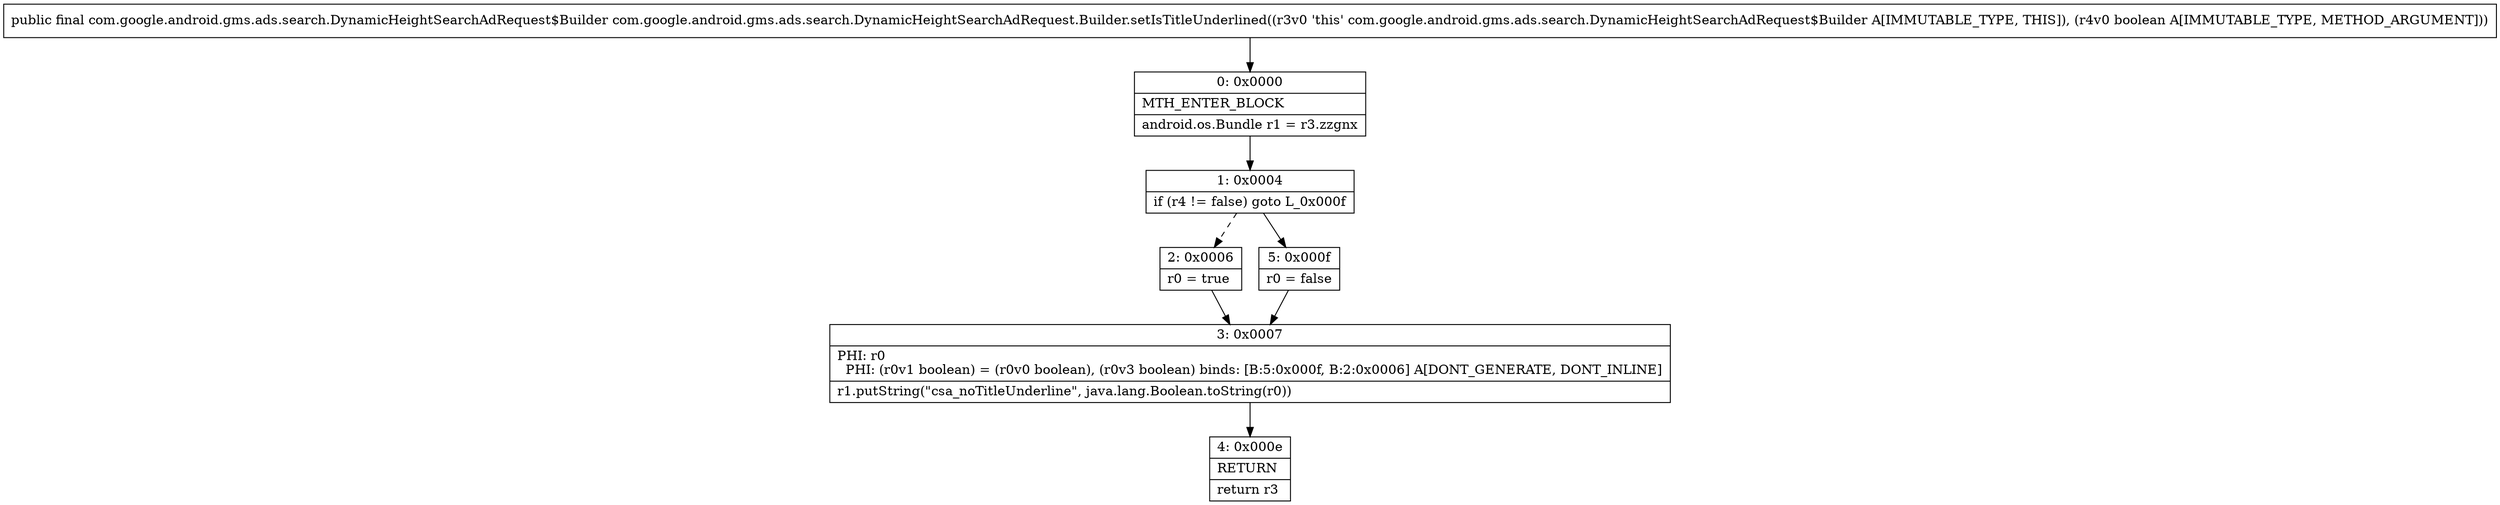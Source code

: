 digraph "CFG forcom.google.android.gms.ads.search.DynamicHeightSearchAdRequest.Builder.setIsTitleUnderlined(Z)Lcom\/google\/android\/gms\/ads\/search\/DynamicHeightSearchAdRequest$Builder;" {
Node_0 [shape=record,label="{0\:\ 0x0000|MTH_ENTER_BLOCK\l|android.os.Bundle r1 = r3.zzgnx\l}"];
Node_1 [shape=record,label="{1\:\ 0x0004|if (r4 != false) goto L_0x000f\l}"];
Node_2 [shape=record,label="{2\:\ 0x0006|r0 = true\l}"];
Node_3 [shape=record,label="{3\:\ 0x0007|PHI: r0 \l  PHI: (r0v1 boolean) = (r0v0 boolean), (r0v3 boolean) binds: [B:5:0x000f, B:2:0x0006] A[DONT_GENERATE, DONT_INLINE]\l|r1.putString(\"csa_noTitleUnderline\", java.lang.Boolean.toString(r0))\l}"];
Node_4 [shape=record,label="{4\:\ 0x000e|RETURN\l|return r3\l}"];
Node_5 [shape=record,label="{5\:\ 0x000f|r0 = false\l}"];
MethodNode[shape=record,label="{public final com.google.android.gms.ads.search.DynamicHeightSearchAdRequest$Builder com.google.android.gms.ads.search.DynamicHeightSearchAdRequest.Builder.setIsTitleUnderlined((r3v0 'this' com.google.android.gms.ads.search.DynamicHeightSearchAdRequest$Builder A[IMMUTABLE_TYPE, THIS]), (r4v0 boolean A[IMMUTABLE_TYPE, METHOD_ARGUMENT])) }"];
MethodNode -> Node_0;
Node_0 -> Node_1;
Node_1 -> Node_2[style=dashed];
Node_1 -> Node_5;
Node_2 -> Node_3;
Node_3 -> Node_4;
Node_5 -> Node_3;
}

